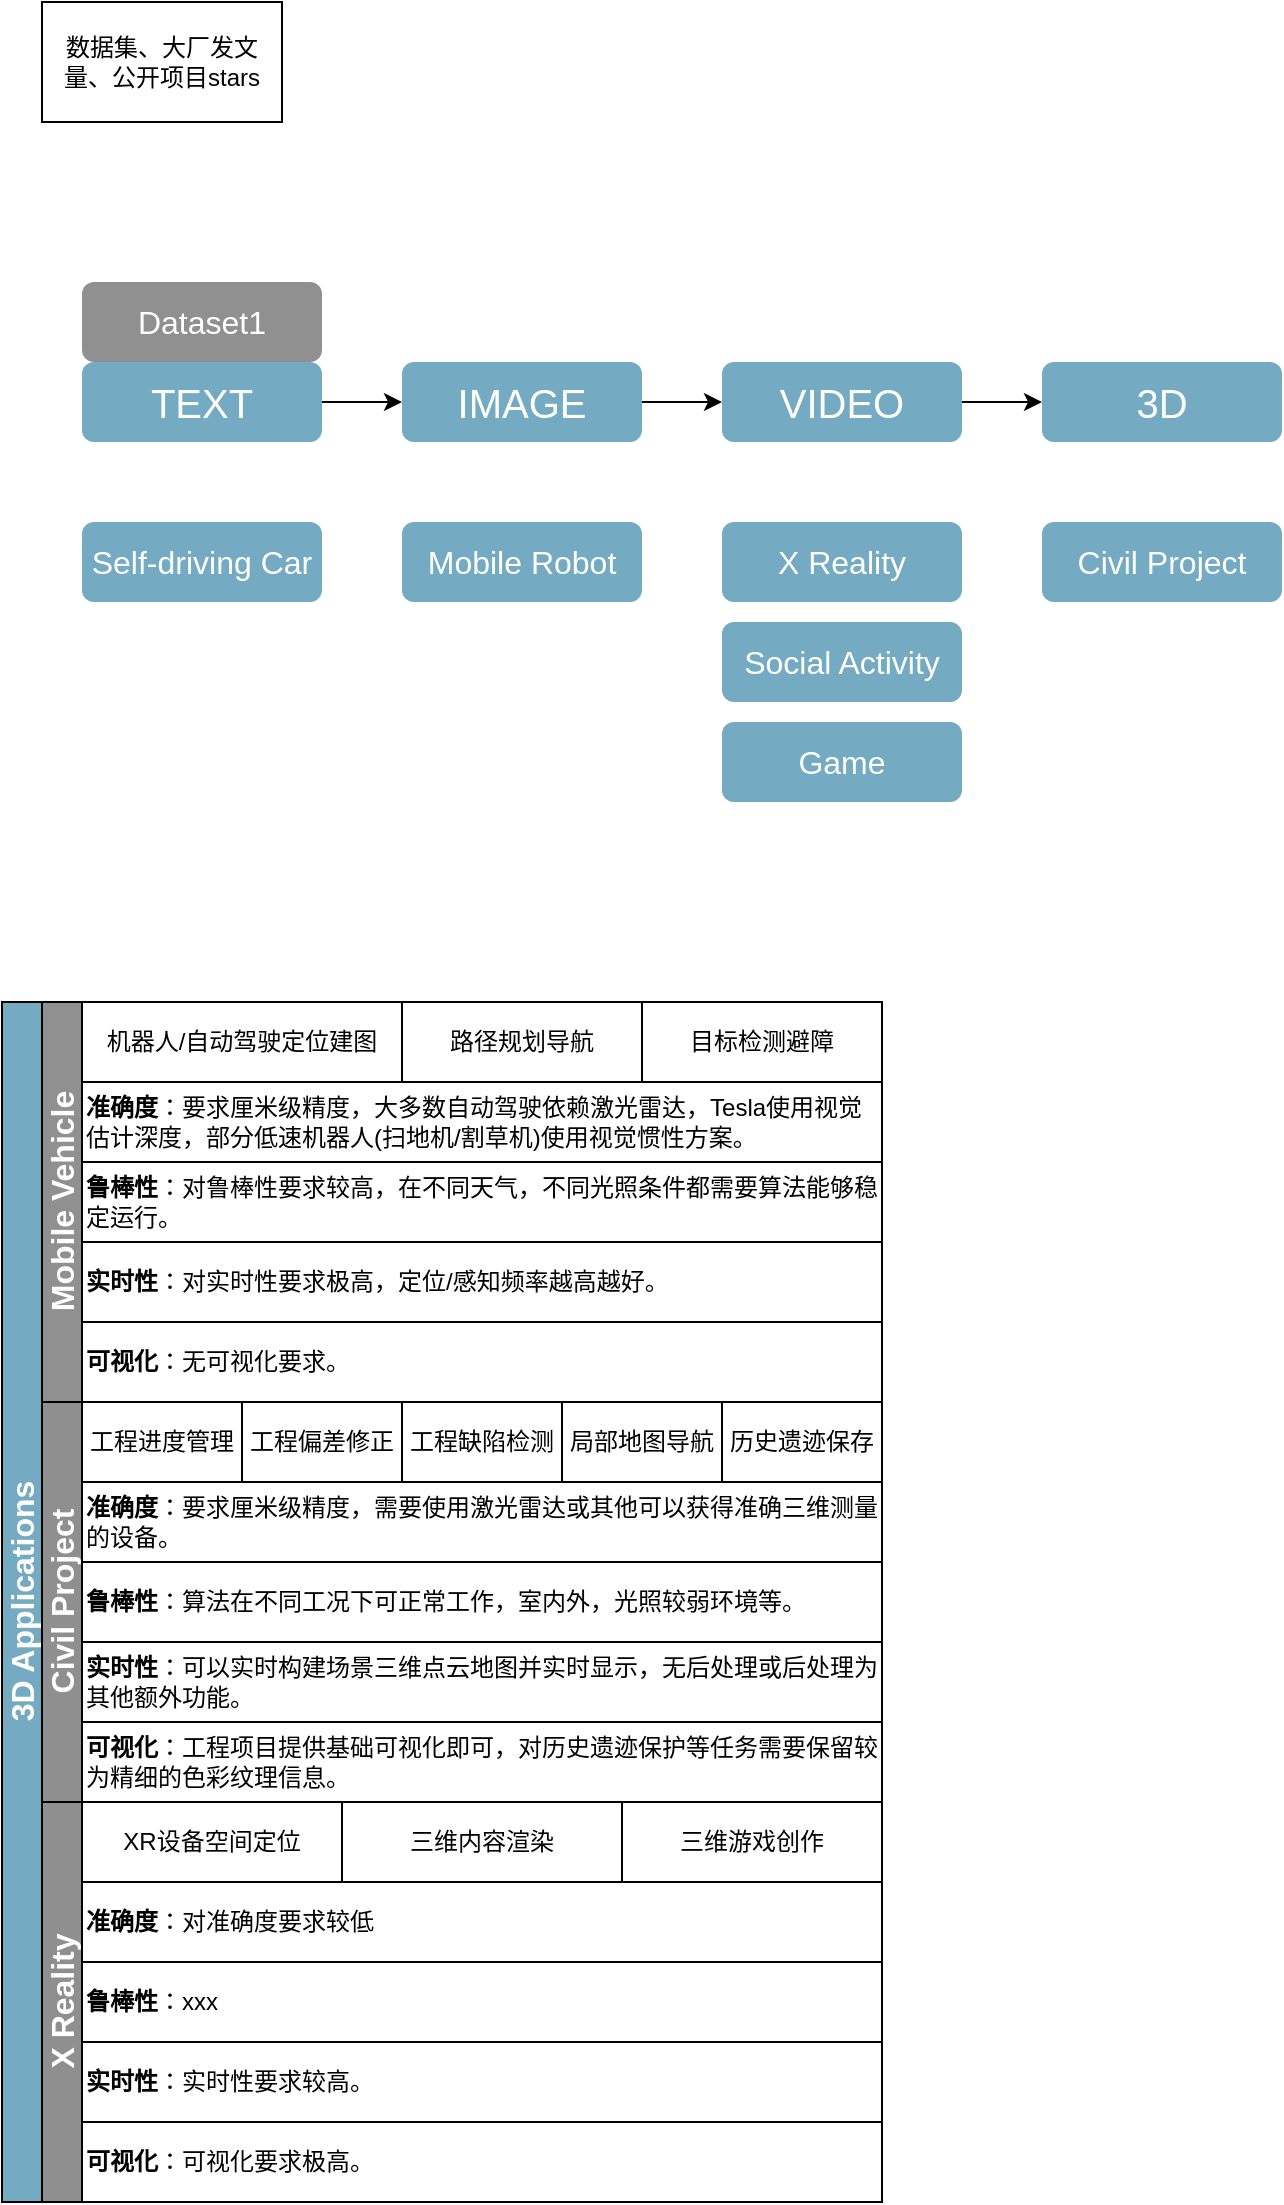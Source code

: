<mxfile version="21.0.6" type="github">
  <diagram id="prtHgNgQTEPvFCAcTncT" name="Page-1">
    <mxGraphModel dx="1077" dy="594" grid="1" gridSize="10" guides="1" tooltips="1" connect="1" arrows="1" fold="1" page="1" pageScale="1" pageWidth="827" pageHeight="1169" math="0" shadow="0">
      <root>
        <mxCell id="0" />
        <mxCell id="1" parent="0" />
        <mxCell id="oZdQhtQClKmFtU5mLZvU-7" value="" style="edgeStyle=orthogonalEdgeStyle;rounded=0;orthogonalLoop=1;jettySize=auto;html=1;" edge="1" parent="1" source="oZdQhtQClKmFtU5mLZvU-1" target="oZdQhtQClKmFtU5mLZvU-4">
          <mxGeometry relative="1" as="geometry" />
        </mxCell>
        <mxCell id="oZdQhtQClKmFtU5mLZvU-1" value="&lt;font style=&quot;font-size: 20px;&quot; color=&quot;#ffffff&quot;&gt;TEXT&lt;/font&gt;" style="rounded=1;whiteSpace=wrap;html=1;fillColor=#74abc3;dashed=1;strokeColor=none;" vertex="1" parent="1">
          <mxGeometry x="40" y="200" width="120" height="40" as="geometry" />
        </mxCell>
        <mxCell id="oZdQhtQClKmFtU5mLZvU-2" value="数据集、大厂发文量、公开项目stars" style="rounded=0;whiteSpace=wrap;html=1;" vertex="1" parent="1">
          <mxGeometry x="20" y="20" width="120" height="60" as="geometry" />
        </mxCell>
        <mxCell id="oZdQhtQClKmFtU5mLZvU-3" value="&lt;font style=&quot;font-size: 16px;&quot; color=&quot;#ffffff&quot;&gt;Dataset1&lt;/font&gt;" style="rounded=1;whiteSpace=wrap;html=1;fillColor=#909090;dashed=1;strokeColor=none;glass=0;shadow=0;" vertex="1" parent="1">
          <mxGeometry x="40" y="160" width="120" height="40" as="geometry" />
        </mxCell>
        <mxCell id="oZdQhtQClKmFtU5mLZvU-9" value="" style="edgeStyle=orthogonalEdgeStyle;rounded=0;orthogonalLoop=1;jettySize=auto;html=1;" edge="1" parent="1" source="oZdQhtQClKmFtU5mLZvU-4" target="oZdQhtQClKmFtU5mLZvU-5">
          <mxGeometry relative="1" as="geometry" />
        </mxCell>
        <mxCell id="oZdQhtQClKmFtU5mLZvU-4" value="&lt;font style=&quot;font-size: 20px;&quot; color=&quot;#ffffff&quot;&gt;IMAGE&lt;/font&gt;" style="rounded=1;whiteSpace=wrap;html=1;fillColor=#74abc3;dashed=1;strokeColor=none;" vertex="1" parent="1">
          <mxGeometry x="200" y="200" width="120" height="40" as="geometry" />
        </mxCell>
        <mxCell id="oZdQhtQClKmFtU5mLZvU-10" value="" style="edgeStyle=orthogonalEdgeStyle;rounded=0;orthogonalLoop=1;jettySize=auto;html=1;" edge="1" parent="1" source="oZdQhtQClKmFtU5mLZvU-5" target="oZdQhtQClKmFtU5mLZvU-6">
          <mxGeometry relative="1" as="geometry" />
        </mxCell>
        <mxCell id="oZdQhtQClKmFtU5mLZvU-5" value="&lt;font color=&quot;#ffffff&quot;&gt;&lt;span style=&quot;font-size: 20px;&quot;&gt;VIDEO&lt;/span&gt;&lt;/font&gt;" style="rounded=1;whiteSpace=wrap;html=1;fillColor=#74abc3;dashed=1;strokeColor=none;" vertex="1" parent="1">
          <mxGeometry x="360" y="200" width="120" height="40" as="geometry" />
        </mxCell>
        <mxCell id="oZdQhtQClKmFtU5mLZvU-6" value="&lt;font style=&quot;font-size: 20px;&quot; color=&quot;#ffffff&quot;&gt;3D&lt;/font&gt;" style="rounded=1;whiteSpace=wrap;html=1;fillColor=#74abc3;dashed=1;strokeColor=none;" vertex="1" parent="1">
          <mxGeometry x="520" y="200" width="120" height="40" as="geometry" />
        </mxCell>
        <mxCell id="oZdQhtQClKmFtU5mLZvU-11" value="&lt;font style=&quot;font-size: 16px;&quot; color=&quot;#ffffff&quot;&gt;Self-driving Car&lt;/font&gt;" style="rounded=1;whiteSpace=wrap;html=1;fillColor=#74abc3;dashed=1;strokeColor=none;" vertex="1" parent="1">
          <mxGeometry x="40" y="280" width="120" height="40" as="geometry" />
        </mxCell>
        <mxCell id="oZdQhtQClKmFtU5mLZvU-12" value="&lt;font style=&quot;font-size: 16px;&quot; color=&quot;#ffffff&quot;&gt;Mobile Robot&lt;/font&gt;" style="rounded=1;whiteSpace=wrap;html=1;fillColor=#74abc3;dashed=1;strokeColor=none;" vertex="1" parent="1">
          <mxGeometry x="200" y="280" width="120" height="40" as="geometry" />
        </mxCell>
        <mxCell id="oZdQhtQClKmFtU5mLZvU-13" value="&lt;font style=&quot;font-size: 16px;&quot; color=&quot;#ffffff&quot;&gt;X Reality&lt;/font&gt;" style="rounded=1;whiteSpace=wrap;html=1;fillColor=#74abc3;dashed=1;strokeColor=none;" vertex="1" parent="1">
          <mxGeometry x="360" y="280" width="120" height="40" as="geometry" />
        </mxCell>
        <mxCell id="oZdQhtQClKmFtU5mLZvU-14" value="&lt;font style=&quot;font-size: 16px;&quot; color=&quot;#ffffff&quot;&gt;Civil Project&lt;/font&gt;" style="rounded=1;whiteSpace=wrap;html=1;fillColor=#74abc3;dashed=1;strokeColor=none;" vertex="1" parent="1">
          <mxGeometry x="520" y="280" width="120" height="40" as="geometry" />
        </mxCell>
        <mxCell id="oZdQhtQClKmFtU5mLZvU-15" value="&lt;font style=&quot;font-size: 16px;&quot; color=&quot;#ffffff&quot;&gt;Social Activity&lt;/font&gt;" style="rounded=1;whiteSpace=wrap;html=1;fillColor=#74abc3;dashed=1;strokeColor=none;" vertex="1" parent="1">
          <mxGeometry x="360" y="330" width="120" height="40" as="geometry" />
        </mxCell>
        <mxCell id="oZdQhtQClKmFtU5mLZvU-16" value="&lt;font style=&quot;font-size: 16px;&quot; color=&quot;#ffffff&quot;&gt;Game&lt;/font&gt;" style="rounded=1;whiteSpace=wrap;html=1;fillColor=#74abc3;dashed=1;strokeColor=none;" vertex="1" parent="1">
          <mxGeometry x="360" y="380" width="120" height="40" as="geometry" />
        </mxCell>
        <mxCell id="oZdQhtQClKmFtU5mLZvU-20" value="&lt;font style=&quot;font-size: 16px;&quot; color=&quot;#ffffff&quot;&gt;3D Applications&lt;/font&gt;" style="swimlane;childLayout=stackLayout;resizeParent=1;resizeParentMax=0;horizontal=0;startSize=20;horizontalStack=0;html=1;fillColor=#74abc3;rounded=0;" vertex="1" parent="1">
          <mxGeometry y="520" width="440" height="600" as="geometry">
            <mxRectangle x="80" y="510" width="40" height="60" as="alternateBounds" />
          </mxGeometry>
        </mxCell>
        <mxCell id="oZdQhtQClKmFtU5mLZvU-21" value="&lt;font style=&quot;font-size: 16px;&quot; color=&quot;#ffffff&quot;&gt;Mobile Vehicle&lt;/font&gt;" style="swimlane;startSize=20;horizontal=0;html=1;fillColor=#909090;" vertex="1" parent="oZdQhtQClKmFtU5mLZvU-20">
          <mxGeometry x="20" width="420" height="200" as="geometry">
            <mxRectangle x="20" width="420" height="30" as="alternateBounds" />
          </mxGeometry>
        </mxCell>
        <mxCell id="oZdQhtQClKmFtU5mLZvU-41" value="机器人/自动驾驶定位建图" style="whiteSpace=wrap;html=1;" vertex="1" parent="oZdQhtQClKmFtU5mLZvU-21">
          <mxGeometry x="20" width="160" height="40" as="geometry" />
        </mxCell>
        <mxCell id="oZdQhtQClKmFtU5mLZvU-42" value="&lt;b&gt;准确度&lt;/b&gt;：要求厘米级精度，大多数自动驾驶依赖激光雷达，Tesla使用视觉估计深度，部分低速机器人(扫地机/割草机)使用视觉惯性方案。" style="whiteSpace=wrap;html=1;align=left;" vertex="1" parent="oZdQhtQClKmFtU5mLZvU-21">
          <mxGeometry x="20" y="40" width="400" height="40" as="geometry" />
        </mxCell>
        <mxCell id="oZdQhtQClKmFtU5mLZvU-44" value="&lt;b&gt;实时性&lt;/b&gt;：对实时性要求极高，定位/感知频率越高越好。" style="whiteSpace=wrap;html=1;align=left;" vertex="1" parent="oZdQhtQClKmFtU5mLZvU-21">
          <mxGeometry x="20" y="120" width="400" height="40" as="geometry" />
        </mxCell>
        <mxCell id="oZdQhtQClKmFtU5mLZvU-45" value="&lt;b&gt;可视化&lt;/b&gt;：无可视化要求。" style="whiteSpace=wrap;html=1;align=left;" vertex="1" parent="oZdQhtQClKmFtU5mLZvU-21">
          <mxGeometry x="20" y="160" width="400" height="40" as="geometry" />
        </mxCell>
        <mxCell id="oZdQhtQClKmFtU5mLZvU-50" value="路径规划导航" style="whiteSpace=wrap;html=1;" vertex="1" parent="oZdQhtQClKmFtU5mLZvU-21">
          <mxGeometry x="180" width="120" height="40" as="geometry" />
        </mxCell>
        <mxCell id="oZdQhtQClKmFtU5mLZvU-46" value="目标检测避障" style="whiteSpace=wrap;html=1;" vertex="1" parent="oZdQhtQClKmFtU5mLZvU-21">
          <mxGeometry x="300" width="120" height="40" as="geometry" />
        </mxCell>
        <mxCell id="oZdQhtQClKmFtU5mLZvU-52" value="&lt;b&gt;鲁棒性&lt;/b&gt;：对鲁棒性要求较高，在不同天气，不同光照条件都需要算法能够稳定运行。" style="whiteSpace=wrap;html=1;align=left;" vertex="1" parent="oZdQhtQClKmFtU5mLZvU-21">
          <mxGeometry x="20" y="80" width="400" height="40" as="geometry" />
        </mxCell>
        <mxCell id="oZdQhtQClKmFtU5mLZvU-23" value="&lt;font style=&quot;font-size: 16px;&quot; color=&quot;#ffffff&quot;&gt;Civil Project&lt;/font&gt;" style="swimlane;startSize=20;horizontal=0;html=1;fillColor=#8f8f8f;" vertex="1" parent="oZdQhtQClKmFtU5mLZvU-20">
          <mxGeometry x="20" y="200" width="420" height="200" as="geometry">
            <mxRectangle x="20" y="240" width="420" height="30" as="alternateBounds" />
          </mxGeometry>
        </mxCell>
        <mxCell id="oZdQhtQClKmFtU5mLZvU-29" value="工程进度管理" style="whiteSpace=wrap;html=1;" vertex="1" parent="oZdQhtQClKmFtU5mLZvU-23">
          <mxGeometry x="20" width="80" height="40" as="geometry" />
        </mxCell>
        <mxCell id="oZdQhtQClKmFtU5mLZvU-32" value="工程偏差修正" style="whiteSpace=wrap;html=1;" vertex="1" parent="oZdQhtQClKmFtU5mLZvU-23">
          <mxGeometry x="100" width="80" height="40" as="geometry" />
        </mxCell>
        <mxCell id="oZdQhtQClKmFtU5mLZvU-34" value="工程缺陷检测" style="whiteSpace=wrap;html=1;" vertex="1" parent="oZdQhtQClKmFtU5mLZvU-23">
          <mxGeometry x="180" width="80" height="40" as="geometry" />
        </mxCell>
        <mxCell id="oZdQhtQClKmFtU5mLZvU-35" value="局部地图导航" style="whiteSpace=wrap;html=1;" vertex="1" parent="oZdQhtQClKmFtU5mLZvU-23">
          <mxGeometry x="260" width="80" height="40" as="geometry" />
        </mxCell>
        <mxCell id="oZdQhtQClKmFtU5mLZvU-33" value="历史遗迹保存" style="whiteSpace=wrap;html=1;" vertex="1" parent="oZdQhtQClKmFtU5mLZvU-23">
          <mxGeometry x="340" width="80" height="40" as="geometry" />
        </mxCell>
        <mxCell id="oZdQhtQClKmFtU5mLZvU-37" value="&lt;b&gt;准确度&lt;/b&gt;：要求厘米级精度，需要使用激光雷达或其他可以获得准确三维测量的设备。" style="whiteSpace=wrap;html=1;align=left;" vertex="1" parent="oZdQhtQClKmFtU5mLZvU-23">
          <mxGeometry x="20" y="40" width="400" height="40" as="geometry" />
        </mxCell>
        <mxCell id="oZdQhtQClKmFtU5mLZvU-38" value="&lt;b&gt;实时性&lt;/b&gt;：可以实时构建场景三维点云地图并实时显示，无后处理或后处理为其他额外功能。" style="whiteSpace=wrap;html=1;align=left;" vertex="1" parent="oZdQhtQClKmFtU5mLZvU-23">
          <mxGeometry x="20" y="120" width="400" height="40" as="geometry" />
        </mxCell>
        <mxCell id="oZdQhtQClKmFtU5mLZvU-40" value="&lt;b&gt;可视化&lt;/b&gt;：工程项目提供基础可视化即可，对历史遗迹保护等任务需要保留较为精细的色彩纹理信息。" style="whiteSpace=wrap;html=1;align=left;" vertex="1" parent="oZdQhtQClKmFtU5mLZvU-23">
          <mxGeometry x="20" y="160" width="400" height="40" as="geometry" />
        </mxCell>
        <mxCell id="oZdQhtQClKmFtU5mLZvU-51" value="&lt;b&gt;鲁棒性&lt;/b&gt;：算法在不同工况下可正常工作，室内外，光照较弱环境等。" style="whiteSpace=wrap;html=1;align=left;" vertex="1" parent="oZdQhtQClKmFtU5mLZvU-23">
          <mxGeometry x="20" y="80" width="400" height="40" as="geometry" />
        </mxCell>
        <mxCell id="oZdQhtQClKmFtU5mLZvU-27" value="&lt;font style=&quot;font-size: 16px;&quot; color=&quot;#ffffff&quot;&gt;X Reality&lt;/font&gt;" style="swimlane;startSize=20;horizontal=0;html=1;fillColor=#8f8f8f;" vertex="1" parent="oZdQhtQClKmFtU5mLZvU-20">
          <mxGeometry x="20" y="400" width="420" height="200" as="geometry">
            <mxRectangle x="20" y="60" width="460" height="30" as="alternateBounds" />
          </mxGeometry>
        </mxCell>
        <mxCell id="oZdQhtQClKmFtU5mLZvU-53" value="XR设备空间定位" style="whiteSpace=wrap;html=1;" vertex="1" parent="oZdQhtQClKmFtU5mLZvU-27">
          <mxGeometry x="20" width="130" height="40" as="geometry" />
        </mxCell>
        <mxCell id="oZdQhtQClKmFtU5mLZvU-54" value="&lt;b&gt;准确度&lt;/b&gt;：对准确度要求较低" style="whiteSpace=wrap;html=1;align=left;" vertex="1" parent="oZdQhtQClKmFtU5mLZvU-27">
          <mxGeometry x="20" y="40" width="400" height="40" as="geometry" />
        </mxCell>
        <mxCell id="oZdQhtQClKmFtU5mLZvU-55" value="&lt;b&gt;实时性&lt;/b&gt;：实时性要求较高。" style="whiteSpace=wrap;html=1;align=left;" vertex="1" parent="oZdQhtQClKmFtU5mLZvU-27">
          <mxGeometry x="20" y="120" width="400" height="40" as="geometry" />
        </mxCell>
        <mxCell id="oZdQhtQClKmFtU5mLZvU-56" value="&lt;b&gt;可视化&lt;/b&gt;：可视化要求极高。" style="whiteSpace=wrap;html=1;align=left;" vertex="1" parent="oZdQhtQClKmFtU5mLZvU-27">
          <mxGeometry x="20" y="160" width="400" height="40" as="geometry" />
        </mxCell>
        <mxCell id="oZdQhtQClKmFtU5mLZvU-57" value="&lt;b&gt;鲁棒性&lt;/b&gt;：xxx" style="whiteSpace=wrap;html=1;align=left;" vertex="1" parent="oZdQhtQClKmFtU5mLZvU-27">
          <mxGeometry x="20" y="80" width="400" height="40" as="geometry" />
        </mxCell>
        <mxCell id="oZdQhtQClKmFtU5mLZvU-58" value="三维内容渲染" style="whiteSpace=wrap;html=1;" vertex="1" parent="oZdQhtQClKmFtU5mLZvU-27">
          <mxGeometry x="150" width="140" height="40" as="geometry" />
        </mxCell>
        <mxCell id="oZdQhtQClKmFtU5mLZvU-59" value="三维游戏创作" style="whiteSpace=wrap;html=1;" vertex="1" parent="oZdQhtQClKmFtU5mLZvU-27">
          <mxGeometry x="290" width="130" height="40" as="geometry" />
        </mxCell>
      </root>
    </mxGraphModel>
  </diagram>
</mxfile>
